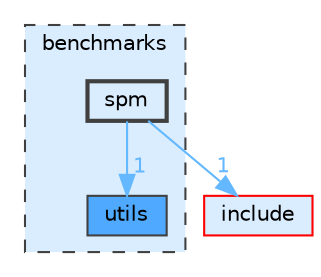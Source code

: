 digraph "benchmarks/spm"
{
 // LATEX_PDF_SIZE
  bgcolor="transparent";
  edge [fontname=Helvetica,fontsize=10,labelfontname=Helvetica,labelfontsize=10];
  node [fontname=Helvetica,fontsize=10,shape=box,height=0.2,width=0.4];
  compound=true
  subgraph clusterdir_13a41d9ad64fb9ae396cb953294783cf {
    graph [ bgcolor="#daedff", pencolor="grey25", label="benchmarks", fontname=Helvetica,fontsize=10 style="filled,dashed", URL="dir_13a41d9ad64fb9ae396cb953294783cf.html",tooltip=""]
  dir_796fef3b74254217054fe52e52796041 [label="utils", fillcolor="#4ea9ff", color="grey25", style="filled", URL="dir_796fef3b74254217054fe52e52796041.html",tooltip=""];
  dir_1d3a3c027b79a113423d52b27cc46e53 [label="spm", fillcolor="#daedff", color="grey25", style="filled,bold", URL="dir_1d3a3c027b79a113423d52b27cc46e53.html",tooltip=""];
  }
  dir_d44c64559bbebec7f509842c48db8b23 [label="include", fillcolor="#daedff", color="red", style="filled", URL="dir_d44c64559bbebec7f509842c48db8b23.html",tooltip=""];
  dir_1d3a3c027b79a113423d52b27cc46e53->dir_796fef3b74254217054fe52e52796041 [headlabel="1", labeldistance=1.5 headhref="dir_000011_000017.html" href="dir_000011_000017.html" color="steelblue1" fontcolor="steelblue1"];
  dir_1d3a3c027b79a113423d52b27cc46e53->dir_d44c64559bbebec7f509842c48db8b23 [headlabel="1", labeldistance=1.5 headhref="dir_000011_000004.html" href="dir_000011_000004.html" color="steelblue1" fontcolor="steelblue1"];
}
